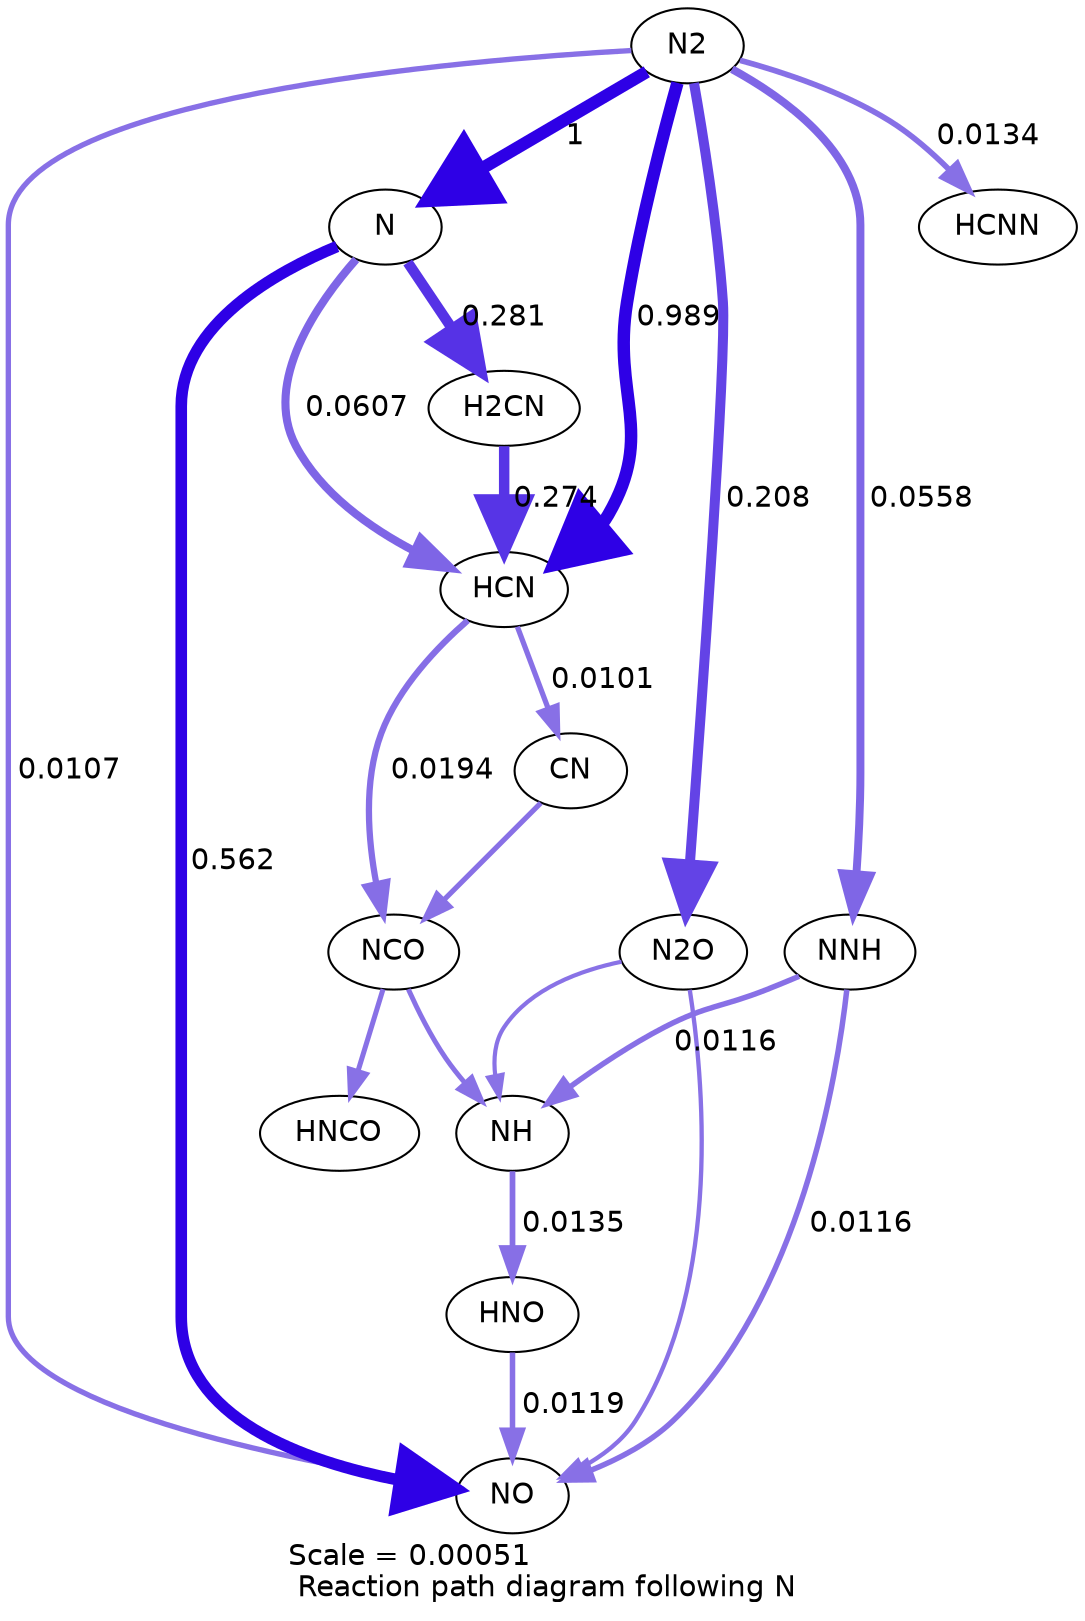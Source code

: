 digraph reaction_paths {
center=1;
s47 -> s30[fontname="Helvetica", style="setlinewidth(6)", arrowsize=3, color="0.7, 1.5, 0.9"
, label=" 1"];
s30 -> s35[fontname="Helvetica", style="setlinewidth(5.57)", arrowsize=2.78, color="0.7, 1.06, 0.9"
, label=" 0.562"];
s30 -> s40[fontname="Helvetica", style="setlinewidth(3.89)", arrowsize=1.94, color="0.7, 0.561, 0.9"
, label=" 0.0607"];
s30 -> s41[fontname="Helvetica", style="setlinewidth(5.04)", arrowsize=2.52, color="0.7, 0.781, 0.9"
, label=" 0.281"];
s47 -> s35[fontname="Helvetica", style="setlinewidth(2.57)", arrowsize=1.29, color="0.7, 0.511, 0.9"
, label=" 0.0107"];
s47 -> s37[fontname="Helvetica", style="setlinewidth(4.81)", arrowsize=2.41, color="0.7, 0.708, 0.9"
, label=" 0.208"];
s47 -> s34[fontname="Helvetica", style="setlinewidth(3.82)", arrowsize=1.91, color="0.7, 0.556, 0.9"
, label=" 0.0558"];
s47 -> s40[fontname="Helvetica", style="setlinewidth(5.99)", arrowsize=3, color="0.7, 1.49, 0.9"
, label=" 0.989"];
s47 -> s42[fontname="Helvetica", style="setlinewidth(2.74)", arrowsize=1.37, color="0.7, 0.513, 0.9"
, label=" 0.0134"];
s37 -> s35[fontname="Helvetica", style="setlinewidth(2.08)", arrowsize=1.04, color="0.7, 0.506, 0.9"
];
s38 -> s35[fontname="Helvetica", style="setlinewidth(2.65)", arrowsize=1.33, color="0.7, 0.512, 0.9"
, label=" 0.0119"];
s34 -> s35[fontname="Helvetica", style="setlinewidth(2.64)", arrowsize=1.32, color="0.7, 0.512, 0.9"
, label=" 0.0116"];
s37 -> s31[fontname="Helvetica", style="setlinewidth(2.01)", arrowsize=1, color="0.7, 0.505, 0.9"
];
s31 -> s38[fontname="Helvetica", style="setlinewidth(2.75)", arrowsize=1.38, color="0.7, 0.514, 0.9"
, label=" 0.0135"];
s34 -> s31[fontname="Helvetica", style="setlinewidth(2.64)", arrowsize=1.32, color="0.7, 0.512, 0.9"
, label=" 0.0116"];
s46 -> s31[fontname="Helvetica", style="setlinewidth(2.37)", arrowsize=1.19, color="0.7, 0.508, 0.9"
];
s39 -> s46[fontname="Helvetica", style="setlinewidth(2.49)", arrowsize=1.24, color="0.7, 0.51, 0.9"
];
s40 -> s39[fontname="Helvetica", style="setlinewidth(2.53)", arrowsize=1.27, color="0.7, 0.51, 0.9"
, label=" 0.0101"];
s40 -> s46[fontname="Helvetica", style="setlinewidth(3.02)", arrowsize=1.51, color="0.7, 0.519, 0.9"
, label=" 0.0194"];
s46 -> s45[fontname="Helvetica", style="setlinewidth(2.43)", arrowsize=1.21, color="0.7, 0.509, 0.9"
];
s41 -> s40[fontname="Helvetica", style="setlinewidth(5.02)", arrowsize=2.51, color="0.7, 0.774, 0.9"
, label=" 0.274"];
s30 [ fontname="Helvetica", label="N"];
s31 [ fontname="Helvetica", label="NH"];
s34 [ fontname="Helvetica", label="NNH"];
s35 [ fontname="Helvetica", label="NO"];
s37 [ fontname="Helvetica", label="N2O"];
s38 [ fontname="Helvetica", label="HNO"];
s39 [ fontname="Helvetica", label="CN"];
s40 [ fontname="Helvetica", label="HCN"];
s41 [ fontname="Helvetica", label="H2CN"];
s42 [ fontname="Helvetica", label="HCNN"];
s45 [ fontname="Helvetica", label="HNCO"];
s46 [ fontname="Helvetica", label="NCO"];
s47 [ fontname="Helvetica", label="N2"];
 label = "Scale = 0.00051\l Reaction path diagram following N";
 fontname = "Helvetica";
}
